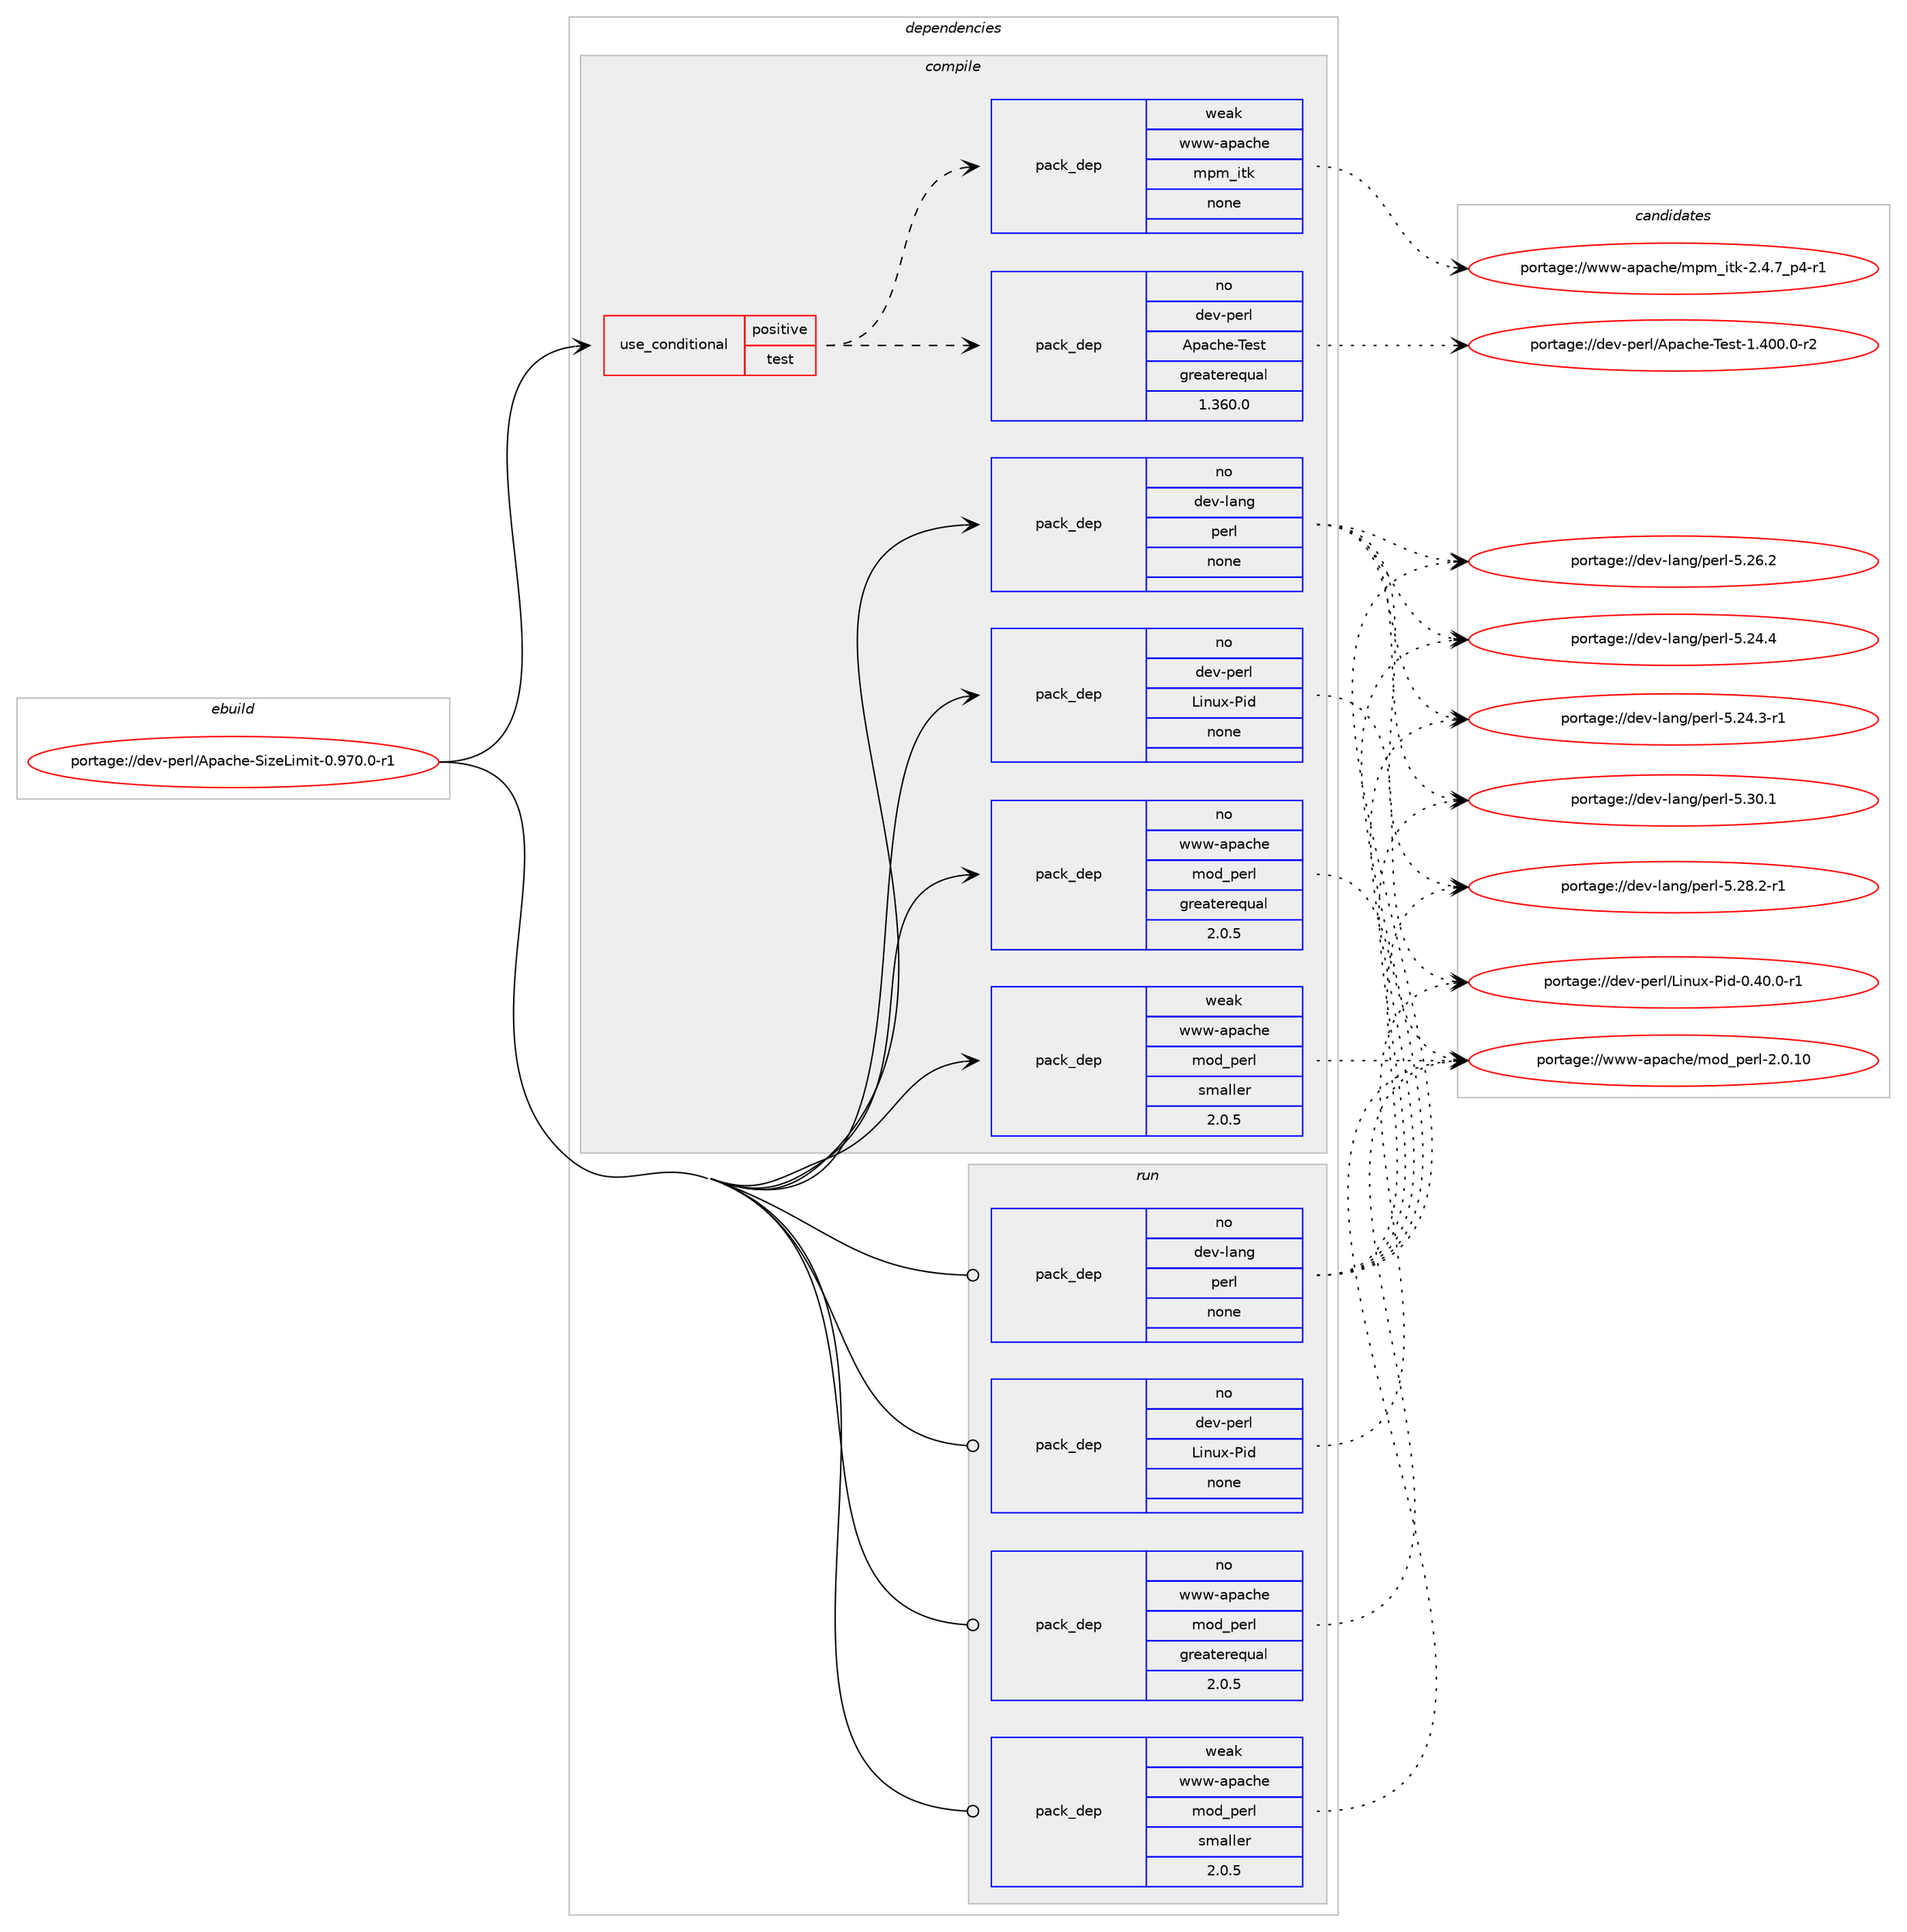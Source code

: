 digraph prolog {

# *************
# Graph options
# *************

newrank=true;
concentrate=true;
compound=true;
graph [rankdir=LR,fontname=Helvetica,fontsize=10,ranksep=1.5];#, ranksep=2.5, nodesep=0.2];
edge  [arrowhead=vee];
node  [fontname=Helvetica,fontsize=10];

# **********
# The ebuild
# **********

subgraph cluster_leftcol {
color=gray;
rank=same;
label=<<i>ebuild</i>>;
id [label="portage://dev-perl/Apache-SizeLimit-0.970.0-r1", color=red, width=4, href="../dev-perl/Apache-SizeLimit-0.970.0-r1.svg"];
}

# ****************
# The dependencies
# ****************

subgraph cluster_midcol {
color=gray;
label=<<i>dependencies</i>>;
subgraph cluster_compile {
fillcolor="#eeeeee";
style=filled;
label=<<i>compile</i>>;
subgraph cond122747 {
dependency500486 [label=<<TABLE BORDER="0" CELLBORDER="1" CELLSPACING="0" CELLPADDING="4"><TR><TD ROWSPAN="3" CELLPADDING="10">use_conditional</TD></TR><TR><TD>positive</TD></TR><TR><TD>test</TD></TR></TABLE>>, shape=none, color=red];
subgraph pack372632 {
dependency500487 [label=<<TABLE BORDER="0" CELLBORDER="1" CELLSPACING="0" CELLPADDING="4" WIDTH="220"><TR><TD ROWSPAN="6" CELLPADDING="30">pack_dep</TD></TR><TR><TD WIDTH="110">no</TD></TR><TR><TD>dev-perl</TD></TR><TR><TD>Apache-Test</TD></TR><TR><TD>greaterequal</TD></TR><TR><TD>1.360.0</TD></TR></TABLE>>, shape=none, color=blue];
}
dependency500486:e -> dependency500487:w [weight=20,style="dashed",arrowhead="vee"];
subgraph pack372633 {
dependency500488 [label=<<TABLE BORDER="0" CELLBORDER="1" CELLSPACING="0" CELLPADDING="4" WIDTH="220"><TR><TD ROWSPAN="6" CELLPADDING="30">pack_dep</TD></TR><TR><TD WIDTH="110">weak</TD></TR><TR><TD>www-apache</TD></TR><TR><TD>mpm_itk</TD></TR><TR><TD>none</TD></TR><TR><TD></TD></TR></TABLE>>, shape=none, color=blue];
}
dependency500486:e -> dependency500488:w [weight=20,style="dashed",arrowhead="vee"];
}
id:e -> dependency500486:w [weight=20,style="solid",arrowhead="vee"];
subgraph pack372634 {
dependency500489 [label=<<TABLE BORDER="0" CELLBORDER="1" CELLSPACING="0" CELLPADDING="4" WIDTH="220"><TR><TD ROWSPAN="6" CELLPADDING="30">pack_dep</TD></TR><TR><TD WIDTH="110">no</TD></TR><TR><TD>dev-lang</TD></TR><TR><TD>perl</TD></TR><TR><TD>none</TD></TR><TR><TD></TD></TR></TABLE>>, shape=none, color=blue];
}
id:e -> dependency500489:w [weight=20,style="solid",arrowhead="vee"];
subgraph pack372635 {
dependency500490 [label=<<TABLE BORDER="0" CELLBORDER="1" CELLSPACING="0" CELLPADDING="4" WIDTH="220"><TR><TD ROWSPAN="6" CELLPADDING="30">pack_dep</TD></TR><TR><TD WIDTH="110">no</TD></TR><TR><TD>dev-perl</TD></TR><TR><TD>Linux-Pid</TD></TR><TR><TD>none</TD></TR><TR><TD></TD></TR></TABLE>>, shape=none, color=blue];
}
id:e -> dependency500490:w [weight=20,style="solid",arrowhead="vee"];
subgraph pack372636 {
dependency500491 [label=<<TABLE BORDER="0" CELLBORDER="1" CELLSPACING="0" CELLPADDING="4" WIDTH="220"><TR><TD ROWSPAN="6" CELLPADDING="30">pack_dep</TD></TR><TR><TD WIDTH="110">no</TD></TR><TR><TD>www-apache</TD></TR><TR><TD>mod_perl</TD></TR><TR><TD>greaterequal</TD></TR><TR><TD>2.0.5</TD></TR></TABLE>>, shape=none, color=blue];
}
id:e -> dependency500491:w [weight=20,style="solid",arrowhead="vee"];
subgraph pack372637 {
dependency500492 [label=<<TABLE BORDER="0" CELLBORDER="1" CELLSPACING="0" CELLPADDING="4" WIDTH="220"><TR><TD ROWSPAN="6" CELLPADDING="30">pack_dep</TD></TR><TR><TD WIDTH="110">weak</TD></TR><TR><TD>www-apache</TD></TR><TR><TD>mod_perl</TD></TR><TR><TD>smaller</TD></TR><TR><TD>2.0.5</TD></TR></TABLE>>, shape=none, color=blue];
}
id:e -> dependency500492:w [weight=20,style="solid",arrowhead="vee"];
}
subgraph cluster_compileandrun {
fillcolor="#eeeeee";
style=filled;
label=<<i>compile and run</i>>;
}
subgraph cluster_run {
fillcolor="#eeeeee";
style=filled;
label=<<i>run</i>>;
subgraph pack372638 {
dependency500493 [label=<<TABLE BORDER="0" CELLBORDER="1" CELLSPACING="0" CELLPADDING="4" WIDTH="220"><TR><TD ROWSPAN="6" CELLPADDING="30">pack_dep</TD></TR><TR><TD WIDTH="110">no</TD></TR><TR><TD>dev-lang</TD></TR><TR><TD>perl</TD></TR><TR><TD>none</TD></TR><TR><TD></TD></TR></TABLE>>, shape=none, color=blue];
}
id:e -> dependency500493:w [weight=20,style="solid",arrowhead="odot"];
subgraph pack372639 {
dependency500494 [label=<<TABLE BORDER="0" CELLBORDER="1" CELLSPACING="0" CELLPADDING="4" WIDTH="220"><TR><TD ROWSPAN="6" CELLPADDING="30">pack_dep</TD></TR><TR><TD WIDTH="110">no</TD></TR><TR><TD>dev-perl</TD></TR><TR><TD>Linux-Pid</TD></TR><TR><TD>none</TD></TR><TR><TD></TD></TR></TABLE>>, shape=none, color=blue];
}
id:e -> dependency500494:w [weight=20,style="solid",arrowhead="odot"];
subgraph pack372640 {
dependency500495 [label=<<TABLE BORDER="0" CELLBORDER="1" CELLSPACING="0" CELLPADDING="4" WIDTH="220"><TR><TD ROWSPAN="6" CELLPADDING="30">pack_dep</TD></TR><TR><TD WIDTH="110">no</TD></TR><TR><TD>www-apache</TD></TR><TR><TD>mod_perl</TD></TR><TR><TD>greaterequal</TD></TR><TR><TD>2.0.5</TD></TR></TABLE>>, shape=none, color=blue];
}
id:e -> dependency500495:w [weight=20,style="solid",arrowhead="odot"];
subgraph pack372641 {
dependency500496 [label=<<TABLE BORDER="0" CELLBORDER="1" CELLSPACING="0" CELLPADDING="4" WIDTH="220"><TR><TD ROWSPAN="6" CELLPADDING="30">pack_dep</TD></TR><TR><TD WIDTH="110">weak</TD></TR><TR><TD>www-apache</TD></TR><TR><TD>mod_perl</TD></TR><TR><TD>smaller</TD></TR><TR><TD>2.0.5</TD></TR></TABLE>>, shape=none, color=blue];
}
id:e -> dependency500496:w [weight=20,style="solid",arrowhead="odot"];
}
}

# **************
# The candidates
# **************

subgraph cluster_choices {
rank=same;
color=gray;
label=<<i>candidates</i>>;

subgraph choice372632 {
color=black;
nodesep=1;
choice1001011184511210111410847651129799104101458410111511645494652484846484511450 [label="portage://dev-perl/Apache-Test-1.400.0-r2", color=red, width=4,href="../dev-perl/Apache-Test-1.400.0-r2.svg"];
dependency500487:e -> choice1001011184511210111410847651129799104101458410111511645494652484846484511450:w [style=dotted,weight="100"];
}
subgraph choice372633 {
color=black;
nodesep=1;
choice11911911945971129799104101471091121099510511610745504652465595112524511449 [label="portage://www-apache/mpm_itk-2.4.7_p4-r1", color=red, width=4,href="../www-apache/mpm_itk-2.4.7_p4-r1.svg"];
dependency500488:e -> choice11911911945971129799104101471091121099510511610745504652465595112524511449:w [style=dotted,weight="100"];
}
subgraph choice372634 {
color=black;
nodesep=1;
choice10010111845108971101034711210111410845534651484649 [label="portage://dev-lang/perl-5.30.1", color=red, width=4,href="../dev-lang/perl-5.30.1.svg"];
choice100101118451089711010347112101114108455346505646504511449 [label="portage://dev-lang/perl-5.28.2-r1", color=red, width=4,href="../dev-lang/perl-5.28.2-r1.svg"];
choice10010111845108971101034711210111410845534650544650 [label="portage://dev-lang/perl-5.26.2", color=red, width=4,href="../dev-lang/perl-5.26.2.svg"];
choice10010111845108971101034711210111410845534650524652 [label="portage://dev-lang/perl-5.24.4", color=red, width=4,href="../dev-lang/perl-5.24.4.svg"];
choice100101118451089711010347112101114108455346505246514511449 [label="portage://dev-lang/perl-5.24.3-r1", color=red, width=4,href="../dev-lang/perl-5.24.3-r1.svg"];
dependency500489:e -> choice10010111845108971101034711210111410845534651484649:w [style=dotted,weight="100"];
dependency500489:e -> choice100101118451089711010347112101114108455346505646504511449:w [style=dotted,weight="100"];
dependency500489:e -> choice10010111845108971101034711210111410845534650544650:w [style=dotted,weight="100"];
dependency500489:e -> choice10010111845108971101034711210111410845534650524652:w [style=dotted,weight="100"];
dependency500489:e -> choice100101118451089711010347112101114108455346505246514511449:w [style=dotted,weight="100"];
}
subgraph choice372635 {
color=black;
nodesep=1;
choice1001011184511210111410847761051101171204580105100454846524846484511449 [label="portage://dev-perl/Linux-Pid-0.40.0-r1", color=red, width=4,href="../dev-perl/Linux-Pid-0.40.0-r1.svg"];
dependency500490:e -> choice1001011184511210111410847761051101171204580105100454846524846484511449:w [style=dotted,weight="100"];
}
subgraph choice372636 {
color=black;
nodesep=1;
choice11911911945971129799104101471091111009511210111410845504648464948 [label="portage://www-apache/mod_perl-2.0.10", color=red, width=4,href="../www-apache/mod_perl-2.0.10.svg"];
dependency500491:e -> choice11911911945971129799104101471091111009511210111410845504648464948:w [style=dotted,weight="100"];
}
subgraph choice372637 {
color=black;
nodesep=1;
choice11911911945971129799104101471091111009511210111410845504648464948 [label="portage://www-apache/mod_perl-2.0.10", color=red, width=4,href="../www-apache/mod_perl-2.0.10.svg"];
dependency500492:e -> choice11911911945971129799104101471091111009511210111410845504648464948:w [style=dotted,weight="100"];
}
subgraph choice372638 {
color=black;
nodesep=1;
choice10010111845108971101034711210111410845534651484649 [label="portage://dev-lang/perl-5.30.1", color=red, width=4,href="../dev-lang/perl-5.30.1.svg"];
choice100101118451089711010347112101114108455346505646504511449 [label="portage://dev-lang/perl-5.28.2-r1", color=red, width=4,href="../dev-lang/perl-5.28.2-r1.svg"];
choice10010111845108971101034711210111410845534650544650 [label="portage://dev-lang/perl-5.26.2", color=red, width=4,href="../dev-lang/perl-5.26.2.svg"];
choice10010111845108971101034711210111410845534650524652 [label="portage://dev-lang/perl-5.24.4", color=red, width=4,href="../dev-lang/perl-5.24.4.svg"];
choice100101118451089711010347112101114108455346505246514511449 [label="portage://dev-lang/perl-5.24.3-r1", color=red, width=4,href="../dev-lang/perl-5.24.3-r1.svg"];
dependency500493:e -> choice10010111845108971101034711210111410845534651484649:w [style=dotted,weight="100"];
dependency500493:e -> choice100101118451089711010347112101114108455346505646504511449:w [style=dotted,weight="100"];
dependency500493:e -> choice10010111845108971101034711210111410845534650544650:w [style=dotted,weight="100"];
dependency500493:e -> choice10010111845108971101034711210111410845534650524652:w [style=dotted,weight="100"];
dependency500493:e -> choice100101118451089711010347112101114108455346505246514511449:w [style=dotted,weight="100"];
}
subgraph choice372639 {
color=black;
nodesep=1;
choice1001011184511210111410847761051101171204580105100454846524846484511449 [label="portage://dev-perl/Linux-Pid-0.40.0-r1", color=red, width=4,href="../dev-perl/Linux-Pid-0.40.0-r1.svg"];
dependency500494:e -> choice1001011184511210111410847761051101171204580105100454846524846484511449:w [style=dotted,weight="100"];
}
subgraph choice372640 {
color=black;
nodesep=1;
choice11911911945971129799104101471091111009511210111410845504648464948 [label="portage://www-apache/mod_perl-2.0.10", color=red, width=4,href="../www-apache/mod_perl-2.0.10.svg"];
dependency500495:e -> choice11911911945971129799104101471091111009511210111410845504648464948:w [style=dotted,weight="100"];
}
subgraph choice372641 {
color=black;
nodesep=1;
choice11911911945971129799104101471091111009511210111410845504648464948 [label="portage://www-apache/mod_perl-2.0.10", color=red, width=4,href="../www-apache/mod_perl-2.0.10.svg"];
dependency500496:e -> choice11911911945971129799104101471091111009511210111410845504648464948:w [style=dotted,weight="100"];
}
}

}
